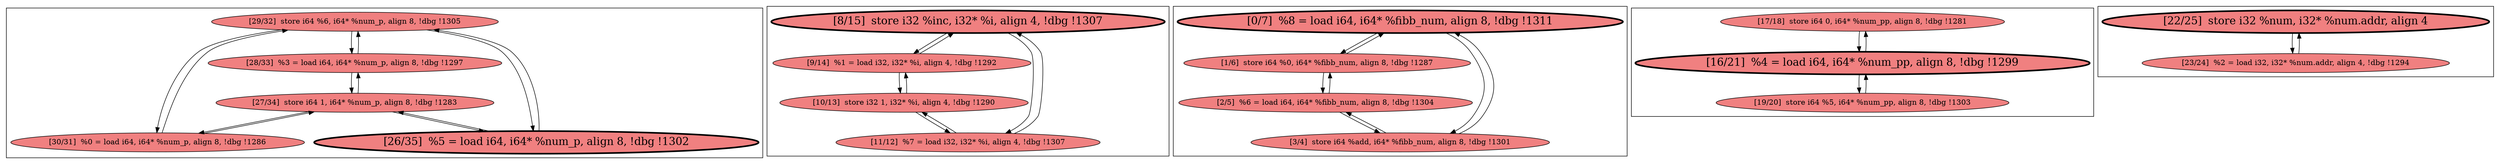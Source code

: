 
digraph G {



node63->node64 [ ]
node64->node63 [ ]
node72->node74 [ ]
node71->node73 [ ]
node74->node73 [ ]
node71->node72 [ ]
node72->node71 [ ]
node68->node70 [ ]
node67->node70 [ ]
node62->node63 [ ]
node61->node60 [ ]
node60->node61 [ ]
node69->node68 [ ]
node74->node72 [ ]
node70->node67 [ ]
node67->node69 [ ]
node70->node68 [ ]
node60->node59 [ ]
node73->node71 [ ]
node64->node66 [ ]
node63->node62 [ ]
node68->node69 [ ]
node76->node75 [ ]
node63->node65 [ ]
node69->node67 [ ]
node65->node63 [ ]
node65->node66 [ ]
node59->node60 [ ]
node66->node64 [ ]
node66->node62 [ ]
node62->node66 [ ]
node75->node76 [ ]
node73->node74 [ ]
node66->node65 [ ]


subgraph cluster4 {


node76 [penwidth=3.0,fontsize=20,fillcolor=lightcoral,label="[22/25]  store i32 %num, i32* %num.addr, align 4",shape=ellipse,style=filled ]
node75 [fillcolor=lightcoral,label="[23/24]  %2 = load i32, i32* %num.addr, align 4, !dbg !1294",shape=ellipse,style=filled ]



}

subgraph cluster3 {


node73 [fillcolor=lightcoral,label="[10/13]  store i32 1, i32* %i, align 4, !dbg !1290",shape=ellipse,style=filled ]
node71 [fillcolor=lightcoral,label="[11/12]  %7 = load i32, i32* %i, align 4, !dbg !1307",shape=ellipse,style=filled ]
node74 [fillcolor=lightcoral,label="[9/14]  %1 = load i32, i32* %i, align 4, !dbg !1292",shape=ellipse,style=filled ]
node72 [penwidth=3.0,fontsize=20,fillcolor=lightcoral,label="[8/15]  store i32 %inc, i32* %i, align 4, !dbg !1307",shape=ellipse,style=filled ]



}

subgraph cluster2 {


node70 [fillcolor=lightcoral,label="[1/6]  store i64 %0, i64* %fibb_num, align 8, !dbg !1287",shape=ellipse,style=filled ]
node69 [fillcolor=lightcoral,label="[3/4]  store i64 %add, i64* %fibb_num, align 8, !dbg !1301",shape=ellipse,style=filled ]
node67 [fillcolor=lightcoral,label="[2/5]  %6 = load i64, i64* %fibb_num, align 8, !dbg !1304",shape=ellipse,style=filled ]
node68 [penwidth=3.0,fontsize=20,fillcolor=lightcoral,label="[0/7]  %8 = load i64, i64* %fibb_num, align 8, !dbg !1311",shape=ellipse,style=filled ]



}

subgraph cluster0 {


node61 [fillcolor=lightcoral,label="[17/18]  store i64 0, i64* %num_pp, align 8, !dbg !1281",shape=ellipse,style=filled ]
node59 [fillcolor=lightcoral,label="[19/20]  store i64 %5, i64* %num_pp, align 8, !dbg !1303",shape=ellipse,style=filled ]
node60 [penwidth=3.0,fontsize=20,fillcolor=lightcoral,label="[16/21]  %4 = load i64, i64* %num_pp, align 8, !dbg !1299",shape=ellipse,style=filled ]



}

subgraph cluster1 {


node66 [fillcolor=lightcoral,label="[27/34]  store i64 1, i64* %num_p, align 8, !dbg !1283",shape=ellipse,style=filled ]
node65 [penwidth=3.0,fontsize=20,fillcolor=lightcoral,label="[26/35]  %5 = load i64, i64* %num_p, align 8, !dbg !1302",shape=ellipse,style=filled ]
node64 [fillcolor=lightcoral,label="[28/33]  %3 = load i64, i64* %num_p, align 8, !dbg !1297",shape=ellipse,style=filled ]
node62 [fillcolor=lightcoral,label="[30/31]  %0 = load i64, i64* %num_p, align 8, !dbg !1286",shape=ellipse,style=filled ]
node63 [fillcolor=lightcoral,label="[29/32]  store i64 %6, i64* %num_p, align 8, !dbg !1305",shape=ellipse,style=filled ]



}

}
